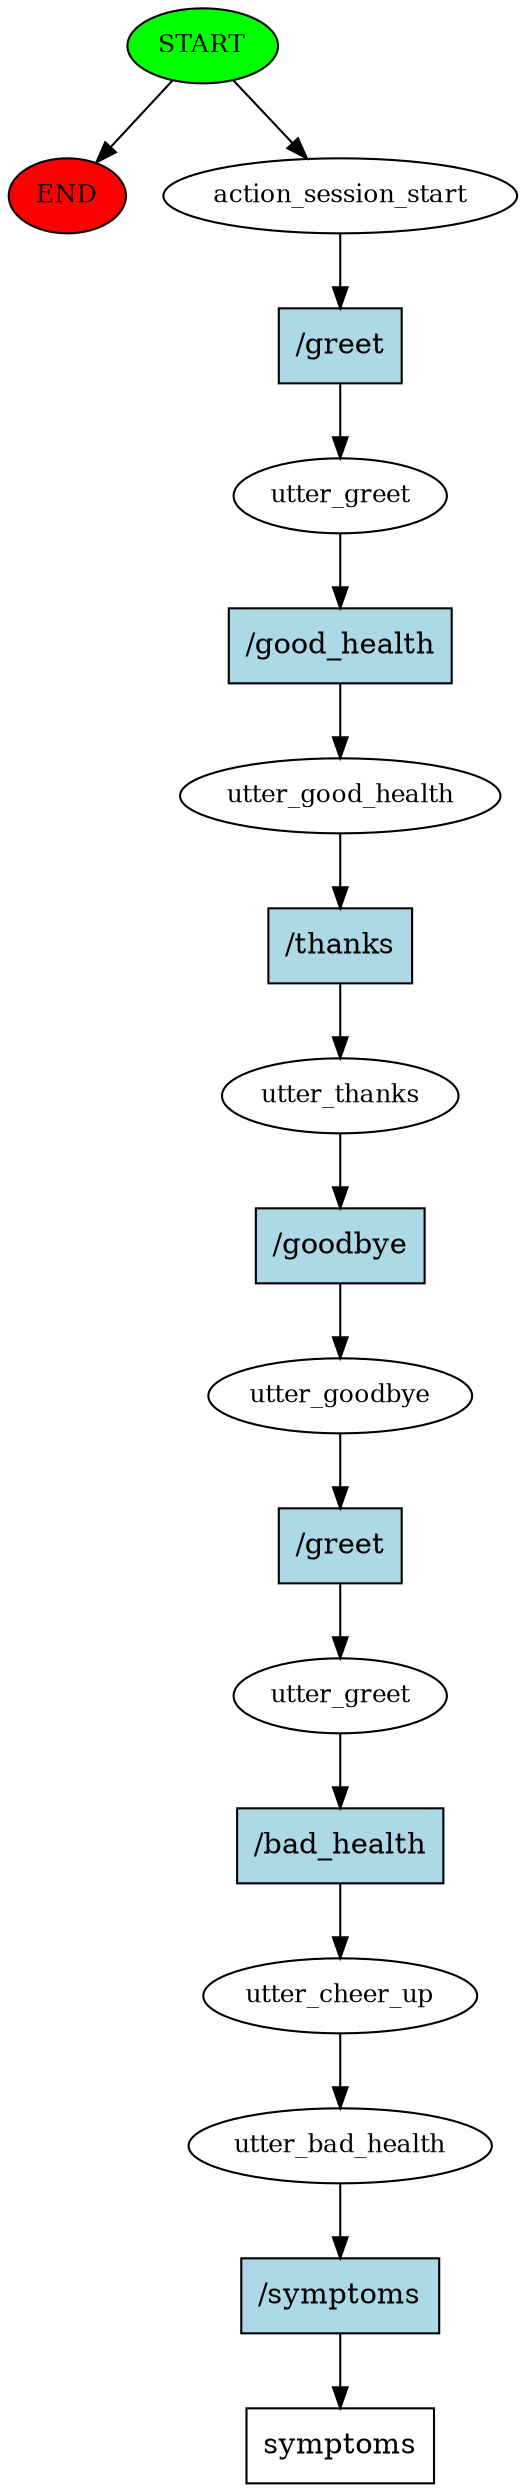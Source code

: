 digraph  {
0 [class="start active", fillcolor=green, fontsize=12, label=START, style=filled];
"-1" [class=end, fillcolor=red, fontsize=12, label=END, style=filled];
1 [class=active, fontsize=12, label=action_session_start];
2 [class=active, fontsize=12, label=utter_greet];
3 [class=active, fontsize=12, label=utter_good_health];
4 [class=active, fontsize=12, label=utter_thanks];
5 [class=active, fontsize=12, label=utter_goodbye];
6 [class=active, fontsize=12, label=utter_greet];
7 [class=active, fontsize=12, label=utter_cheer_up];
8 [class=active, fontsize=12, label=utter_bad_health];
9 [class="intent dashed active", label=symptoms, shape=rect];
10 [class="intent active", fillcolor=lightblue, label="/greet", shape=rect, style=filled];
11 [class="intent active", fillcolor=lightblue, label="/good_health", shape=rect, style=filled];
12 [class="intent active", fillcolor=lightblue, label="/thanks", shape=rect, style=filled];
13 [class="intent active", fillcolor=lightblue, label="/goodbye", shape=rect, style=filled];
14 [class="intent active", fillcolor=lightblue, label="/greet", shape=rect, style=filled];
15 [class="intent active", fillcolor=lightblue, label="/bad_health", shape=rect, style=filled];
16 [class="intent active", fillcolor=lightblue, label="/symptoms", shape=rect, style=filled];
0 -> "-1"  [class="", key=NONE, label=""];
0 -> 1  [class=active, key=NONE, label=""];
1 -> 10  [class=active, key=0];
2 -> 11  [class=active, key=0];
3 -> 12  [class=active, key=0];
4 -> 13  [class=active, key=0];
5 -> 14  [class=active, key=0];
6 -> 15  [class=active, key=0];
7 -> 8  [class=active, key=NONE, label=""];
8 -> 16  [class=active, key=0];
10 -> 2  [class=active, key=0];
11 -> 3  [class=active, key=0];
12 -> 4  [class=active, key=0];
13 -> 5  [class=active, key=0];
14 -> 6  [class=active, key=0];
15 -> 7  [class=active, key=0];
16 -> 9  [class=active, key=0];
}
